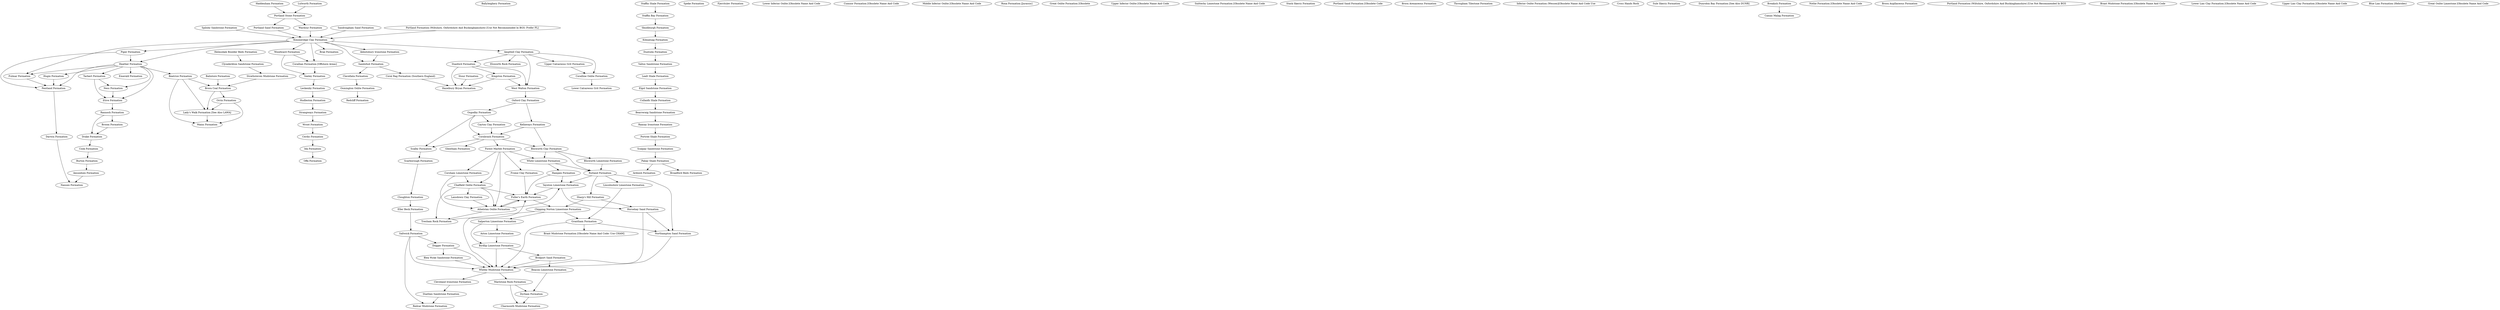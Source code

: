 strict digraph  {
"Ida Formation";
"Cerdic Formation";
"Offa Formation";
"Strathsteven Mudstone Formation";
"Clynekirkton Sandstone Formation";
"Brora Coal Formation";
"Leckenby Formation";
"Seeley Formation";
"Hudleston Formation";
"Stour Formation";
"Scarborough Formation";
"Scalby Formation";
"Cloughton Formation";
"Ballyleighery Formation";
"Amundsen Formation";
"Burton Formation";
"Nansen Formation";
"Lealt Shale Formation";
"Valtos Sandstone Formation";
"Elgol Sandstone Formation";
"Scalpay Sandstone Formation";
"Pabay Shale Formation";
"Speke Formation";
"Forest Marble Formation";
"Cornbrash Formation";
"White Limestone Formation";
"Athelstan Oolite Formation";
"Frome Clay Formation";
"Corsham Limestone Formation";
"Chalfield Oolite Formation";
"Osgodby Formation";
"Balintore Formation";
"Cayton Clay Formation";
"Tresham Rock Formation";
"Fuller's Earth Formation";
"Cook Formation";
"Drake Formation";
"Fjerritslev Formation";
"Blisworth Clay Formation";
"Kellaways Formation";
"Rutland Formation";
"Blisworth Limestone Formation";
"Lower Inferior Oolite [Obsolete Name And Code";
"Chipping Norton Limestone Formation";
"Whitby Mudstone Formation";
"Grantham Formation";
"Cumnor Formation [Obsolete Name And Code";
"Rannoch Formation";
"Broom Formation";
"Lansdown Clay Formation";
"Haddenham Formation";
"Portland Stone Formation";
"Middle Inferior Oolite [Obsolete Name And Code";
"Beacon Limestone Formation";
"Bridport Sand Formation";
"Dyrham Formation";
"Redcar Mudstone Formation";
"Staithes Sandstone Formation";
"Oxford Clay Formation";
"West Walton Formation";
"Portree Shale Formation";
"Raasay Ironstone Formation";
"Etive Formation";
"Heather Formation";
"Tarbert Formation";
"Ness Formation";
"Coral Rag Formation (Southern England)";
"Sandsfoot Formation";
"Hazelbury Bryan Formation";
"Eller Beck Formation";
"Woodward Formation";
"Kimmeridge Clay Formation";
"Beatrice Formation";
"Orrin Formation";
"Rona Formation [Jurassic]";
"Spilsby Sandstone Formation";
"Wroot Formation";
"Mains Formation";
"Ampthill Clay Formation";
"Elsworth Rock Formation";
"Great Oolite Formation [Obsolete";
"Duntulm Formation";
"Kilmaluag Formation";
"Clavellata Formation";
"Horsehay Sand Formation";
"Sharp's Hill Formation";
"Taynton Limestone Formation";
"Upper Inferior Oolite [Obsolete Name And Code";
"Cleveland Ironstone Formation";
"Staffin Bay Formation";
"Staffin Shale Formation";
"Skudiburgh Formation";
"Piper Formation";
"Pentland Formation";
"Hugin Formation";
"Kingston Formation";
"Stanford Formation";
"Dogger Formation";
"Bearreraig Sandstone Formation";
"Cullaidh Shale Formation";
"Snitterby Limestone Formation [Obsolete Name And Code";
"Northampton Sand Formation";
"Saltwick Formation";
"Charmouth Mudstone Formation";
"Stack Skerry Formation";
"Strangways Formation";
"Darwin Formation";
"Lulworth Formation";
"Wardour Formation";
"Portland Sand Formation [Obsolete Code";
"Brora Arenaceous Formation";
"Througham Tilestone Formation";
"Blea Wyke Sandstone Formation";
"Inferior Oolite Formation (Wessex)[Obsolete Name And Code Use";
"Upper Calcareous Grit Formation";
"Coralline Oolite Formation";
"Corallian Formation [Offshore Areas]";
"Birdlip Limestone Formation";
"Salperton Limestone Formation";
"Aston Limestone Formation";
"Helmsdale Boulder Beds Formation";
"Hampen Formation";
"Ardnish Formation";
"Cross Hands Rock";
"Glentham Formation";
"Lincolnshire Limestone Formation";
"Portland Sand Formation";
"Marlstone Rock Formation";
"Osmington Oolite Formation";
"Redcliff Formation";
"Sule Skerry Formation";
"Dunrobin Bay Formation [See Also DUNR]";
"Camas Malag Formation";
"Breakish Formation";
"Nothe Formation [Obsolete Name And Code";
"Brora Argillaceous Formation";
"Lower Calcareous Grit Formation";
"Lady's Walk Formation [See Also LAWA]";
"Broadford Beds Formation";
"Abbotsbury Ironstone Formation";
"Portland Formation (Wiltshire, Oxfordshire And Buckinghamshire) [Use Not Recommended In BGS";
"Fulmar Formation";
"Brant Mudstone Formation [Obsolete Name And Code";
"Lower Lias Clay Formation [Obsolete Name And Code";
"Upper Lias Clay Formation [Obsolete Name And Code";
"Blue Lias Formation (Hebrides)";
"Great Oolite Limestone [Obsolete Name And Code";
"Sandringham Sand Formation";
"Brae Formation";
"Emerald Formation";
"Ida Formation" -> "Offa Formation";
"Cerdic Formation" -> "Ida Formation";
"Strathsteven Mudstone Formation" -> "Brora Coal Formation";
"Clynekirkton Sandstone Formation" -> "Strathsteven Mudstone Formation";
"Brora Coal Formation" -> "Orrin Formation";
"Brora Coal Formation" -> "Lady's Walk Formation [See Also LAWA]";
"Leckenby Formation" -> "Hudleston Formation";
"Seeley Formation" -> "Leckenby Formation";
"Hudleston Formation" -> "Strangways Formation";
"Stour Formation" -> "Hazelbury Bryan Formation";
"Scarborough Formation" -> "Cloughton Formation";
"Scalby Formation" -> "Scarborough Formation";
"Cloughton Formation" -> "Eller Beck Formation";
"Amundsen Formation" -> "Nansen Formation";
"Burton Formation" -> "Amundsen Formation";
"Lealt Shale Formation" -> "Elgol Sandstone Formation";
"Valtos Sandstone Formation" -> "Lealt Shale Formation";
"Elgol Sandstone Formation" -> "Cullaidh Shale Formation";
"Scalpay Sandstone Formation" -> "Pabay Shale Formation";
"Pabay Shale Formation" -> "Ardnish Formation";
"Pabay Shale Formation" -> "Broadford Beds Formation";
"Forest Marble Formation" -> "White Limestone Formation";
"Forest Marble Formation" -> "Athelstan Oolite Formation";
"Forest Marble Formation" -> "Frome Clay Formation";
"Forest Marble Formation" -> "Corsham Limestone Formation";
"Forest Marble Formation" -> "Chalfield Oolite Formation";
"Cornbrash Formation" -> "Forest Marble Formation";
"Cornbrash Formation" -> "Scalby Formation";
"Cornbrash Formation" -> "Blisworth Clay Formation";
"Cornbrash Formation" -> "Glentham Formation";
"White Limestone Formation" -> "Rutland Formation";
"White Limestone Formation" -> "Hampen Formation";
"Athelstan Oolite Formation" -> "Tresham Rock Formation";
"Athelstan Oolite Formation" -> "Taynton Limestone Formation";
"Athelstan Oolite Formation" -> "Fuller's Earth Formation";
"Frome Clay Formation" -> "Fuller's Earth Formation";
"Corsham Limestone Formation" -> "Chalfield Oolite Formation";
"Corsham Limestone Formation" -> "Athelstan Oolite Formation";
"Chalfield Oolite Formation" -> "Tresham Rock Formation";
"Chalfield Oolite Formation" -> "Lansdown Clay Formation";
"Chalfield Oolite Formation" -> "Athelstan Oolite Formation";
"Chalfield Oolite Formation" -> "Fuller's Earth Formation";
"Osgodby Formation" -> "Scalby Formation";
"Osgodby Formation" -> "Cornbrash Formation";
"Osgodby Formation" -> "Cayton Clay Formation";
"Balintore Formation" -> "Brora Coal Formation";
"Cayton Clay Formation" -> "Cornbrash Formation";
"Tresham Rock Formation" -> "Fuller's Earth Formation";
"Fuller's Earth Formation" -> "Chipping Norton Limestone Formation";
"Fuller's Earth Formation" -> "Athelstan Oolite Formation";
"Cook Formation" -> "Burton Formation";
"Drake Formation" -> "Cook Formation";
"Blisworth Clay Formation" -> "Rutland Formation";
"Blisworth Clay Formation" -> "Blisworth Limestone Formation";
"Blisworth Clay Formation" -> "White Limestone Formation";
"Kellaways Formation" -> "Blisworth Clay Formation";
"Kellaways Formation" -> "Cornbrash Formation";
"Rutland Formation" -> "Northampton Sand Formation";
"Rutland Formation" -> "Taynton Limestone Formation";
"Rutland Formation" -> "Lincolnshire Limestone Formation";
"Rutland Formation" -> "Sharp's Hill Formation";
"Blisworth Limestone Formation" -> "Rutland Formation";
"Chipping Norton Limestone Formation" -> "Whitby Mudstone Formation";
"Chipping Norton Limestone Formation" -> "Grantham Formation";
"Chipping Norton Limestone Formation" -> "Salperton Limestone Formation";
"Whitby Mudstone Formation" -> "Cleveland Ironstone Formation";
"Whitby Mudstone Formation" -> "Marlstone Rock Formation";
"Grantham Formation" -> "Northampton Sand Formation";
"Grantham Formation" -> "Whitby Mudstone Formation";
"Grantham Formation" -> "Brant Mudstone Formation [Obsolete Name And Code: Use CHAM]";
"Rannoch Formation" -> "Drake Formation";
"Rannoch Formation" -> "Broom Formation";
"Broom Formation" -> "Drake Formation";
"Lansdown Clay Formation" -> "Athelstan Oolite Formation";
"Haddenham Formation" -> "Portland Stone Formation";
"Portland Stone Formation" -> "Wardour Formation";
"Portland Stone Formation" -> "Portland Sand Formation";
"Beacon Limestone Formation" -> "Dyrham Formation";
"Bridport Sand Formation" -> "Beacon Limestone Formation";
"Bridport Sand Formation" -> "Whitby Mudstone Formation";
"Dyrham Formation" -> "Charmouth Mudstone Formation";
"Staithes Sandstone Formation" -> "Redcar Mudstone Formation";
"Oxford Clay Formation" -> "Kellaways Formation";
"Oxford Clay Formation" -> "Osgodby Formation";
"West Walton Formation" -> "Oxford Clay Formation";
"Portree Shale Formation" -> "Scalpay Sandstone Formation";
"Raasay Ironstone Formation" -> "Portree Shale Formation";
"Etive Formation" -> "Rannoch Formation";
"Heather Formation" -> "Etive Formation";
"Heather Formation" -> "Pentland Formation";
"Heather Formation" -> "Beatrice Formation";
"Heather Formation" -> "Hugin Formation";
"Heather Formation" -> "Tarbert Formation";
"Heather Formation" -> "Ness Formation";
"Heather Formation" -> "Fulmar Formation";
"Heather Formation" -> "Emerald Formation";
"Tarbert Formation" -> "Etive Formation";
"Tarbert Formation" -> "Ness Formation";
"Ness Formation" -> "Etive Formation";
"Coral Rag Formation (Southern England)" -> "Hazelbury Bryan Formation";
"Sandsfoot Formation" -> "Coral Rag Formation (Southern England)";
"Sandsfoot Formation" -> "Clavellata Formation";
"Eller Beck Formation" -> "Saltwick Formation";
"Woodward Formation" -> "Seeley Formation";
"Woodward Formation" -> "Corallian Formation [Offshore Areas]";
"Kimmeridge Clay Formation" -> "Woodward Formation";
"Kimmeridge Clay Formation" -> "Ampthill Clay Formation";
"Kimmeridge Clay Formation" -> "Heather Formation";
"Kimmeridge Clay Formation" -> "Sandsfoot Formation";
"Kimmeridge Clay Formation" -> "Corallian Formation [Offshore Areas]";
"Kimmeridge Clay Formation" -> "Piper Formation";
"Kimmeridge Clay Formation" -> "Abbotsbury Ironstone Formation";
"Kimmeridge Clay Formation" -> "Fulmar Formation";
"Kimmeridge Clay Formation" -> "Brae Formation";
"Beatrice Formation" -> "Brora Coal Formation";
"Beatrice Formation" -> "Lady's Walk Formation [See Also LAWA]";
"Beatrice Formation" -> "Mains Formation";
"Orrin Formation" -> "Mains Formation";
"Orrin Formation" -> "Lady's Walk Formation [See Also LAWA]";
"Spilsby Sandstone Formation" -> "Kimmeridge Clay Formation";
"Wroot Formation" -> "Cerdic Formation";
"Ampthill Clay Formation" -> "West Walton Formation";
"Ampthill Clay Formation" -> "Elsworth Rock Formation";
"Ampthill Clay Formation" -> "Upper Calcareous Grit Formation";
"Ampthill Clay Formation" -> "Stanford Formation";
"Ampthill Clay Formation" -> "Coralline Oolite Formation";
"Duntulm Formation" -> "Valtos Sandstone Formation";
"Kilmaluag Formation" -> "Duntulm Formation";
"Clavellata Formation" -> "Osmington Oolite Formation";
"Horsehay Sand Formation" -> "Whitby Mudstone Formation";
"Horsehay Sand Formation" -> "Northampton Sand Formation";
"Sharp's Hill Formation" -> "Horsehay Sand Formation";
"Sharp's Hill Formation" -> "Chipping Norton Limestone Formation";
"Taynton Limestone Formation" -> "Horsehay Sand Formation";
"Taynton Limestone Formation" -> "Fuller's Earth Formation";
"Cleveland Ironstone Formation" -> "Staithes Sandstone Formation";
"Staffin Bay Formation" -> "Skudiburgh Formation";
"Staffin Shale Formation" -> "Staffin Bay Formation";
"Skudiburgh Formation" -> "Kilmaluag Formation";
"Piper Formation" -> "Heather Formation";
"Piper Formation" -> "Pentland Formation";
"Pentland Formation" -> "Darwin Formation";
"Hugin Formation" -> "Pentland Formation";
"Kingston Formation" -> "Hazelbury Bryan Formation";
"Kingston Formation" -> "West Walton Formation";
"Stanford Formation" -> "Kingston Formation";
"Stanford Formation" -> "Hazelbury Bryan Formation";
"Stanford Formation" -> "West Walton Formation";
"Dogger Formation" -> "Whitby Mudstone Formation";
"Dogger Formation" -> "Blea Wyke Sandstone Formation";
"Bearreraig Sandstone Formation" -> "Raasay Ironstone Formation";
"Cullaidh Shale Formation" -> "Bearreraig Sandstone Formation";
"Northampton Sand Formation" -> "Whitby Mudstone Formation";
"Saltwick Formation" -> "Dogger Formation";
"Saltwick Formation" -> "Whitby Mudstone Formation";
"Saltwick Formation" -> "Redcar Mudstone Formation";
"Strangways Formation" -> "Wroot Formation";
"Darwin Formation" -> "Nansen Formation";
"Lulworth Formation" -> "Portland Stone Formation";
"Wardour Formation" -> "Kimmeridge Clay Formation";
"Blea Wyke Sandstone Formation" -> "Whitby Mudstone Formation";
"Upper Calcareous Grit Formation" -> "Coralline Oolite Formation";
"Coralline Oolite Formation" -> "Lower Calcareous Grit Formation";
"Corallian Formation [Offshore Areas]" -> "Seeley Formation";
"Birdlip Limestone Formation" -> "Bridport Sand Formation";
"Birdlip Limestone Formation" -> "Whitby Mudstone Formation";
"Salperton Limestone Formation" -> "Birdlip Limestone Formation";
"Salperton Limestone Formation" -> "Aston Limestone Formation";
"Aston Limestone Formation" -> "Birdlip Limestone Formation";
"Helmsdale Boulder Beds Formation" -> "Clynekirkton Sandstone Formation";
"Hampen Formation" -> "Taynton Limestone Formation";
"Hampen Formation" -> "Fuller's Earth Formation";
"Lincolnshire Limestone Formation" -> "Grantham Formation";
"Portland Sand Formation" -> "Kimmeridge Clay Formation";
"Marlstone Rock Formation" -> "Charmouth Mudstone Formation";
"Marlstone Rock Formation" -> "Dyrham Formation";
"Osmington Oolite Formation" -> "Redcliff Formation";
"Breakish Formation" -> "Camas Malag Formation";
"Lady's Walk Formation [See Also LAWA]" -> "Mains Formation";
"Abbotsbury Ironstone Formation" -> "Sandsfoot Formation";
"Portland Formation (Wiltshire, Oxfordshire And Buckinghamshire) [Use Not Recommended In BGS: Prefer PL]" -> "Kimmeridge Clay Formation";
"Fulmar Formation" -> "Pentland Formation";
"Sandringham Sand Formation" -> "Kimmeridge Clay Formation";
}
